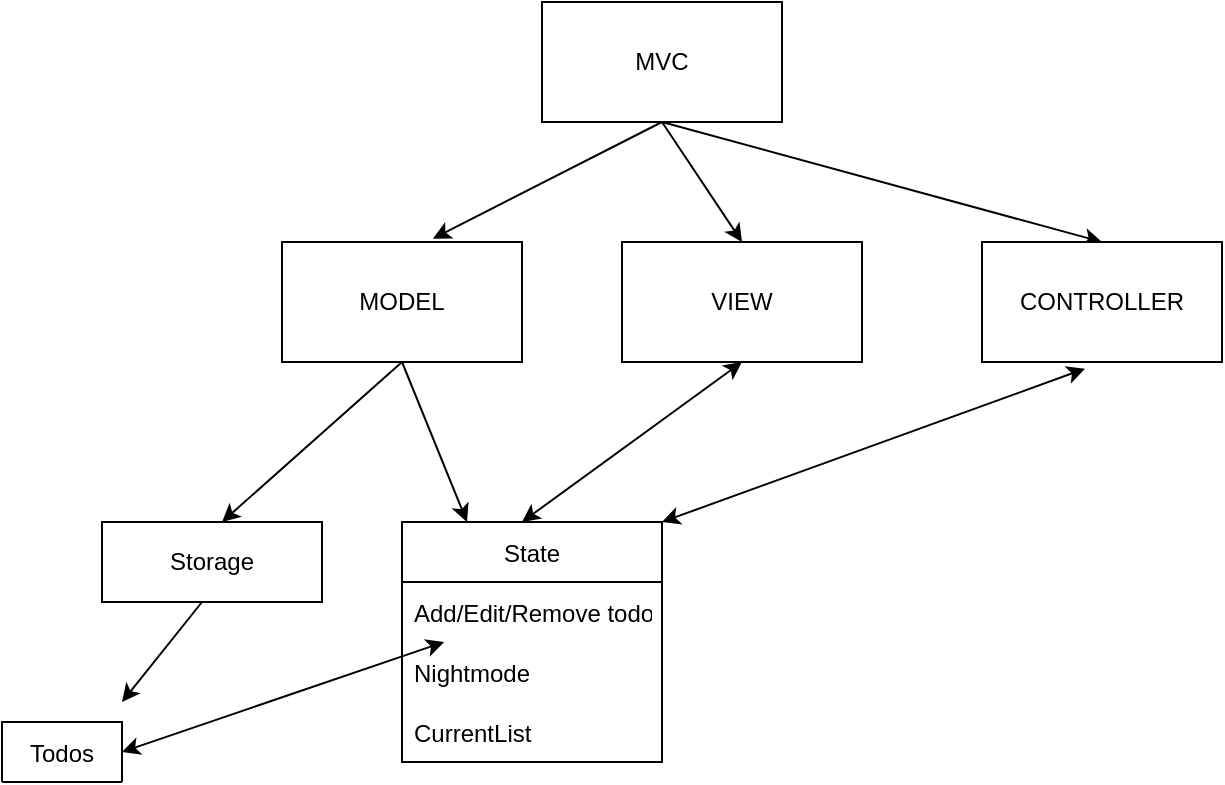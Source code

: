 <mxfile>
    <diagram id="hWKXbSVVva9UPJ8rRwla" name="Page-1">
        <mxGraphModel dx="729" dy="387" grid="1" gridSize="10" guides="1" tooltips="1" connect="1" arrows="1" fold="1" page="1" pageScale="1" pageWidth="850" pageHeight="1100" math="0" shadow="0">
            <root>
                <mxCell id="0"/>
                <mxCell id="1" parent="0"/>
                <mxCell id="35" style="edgeStyle=none;html=1;exitX=0.5;exitY=1;exitDx=0;exitDy=0;" parent="1" source="36" edge="1">
                    <mxGeometry relative="1" as="geometry">
                        <mxPoint x="170" y="280" as="targetPoint"/>
                    </mxGeometry>
                </mxCell>
                <mxCell id="36" value="MODEL&lt;br&gt;" style="whiteSpace=wrap;html=1;" parent="1" vertex="1">
                    <mxGeometry x="200" y="140" width="120" height="60" as="geometry"/>
                </mxCell>
                <mxCell id="37" value="" style="endArrow=classic;html=1;entryX=0.25;entryY=0;entryDx=0;entryDy=0;" parent="1" target="44" edge="1">
                    <mxGeometry width="50" height="50" relative="1" as="geometry">
                        <mxPoint x="260" y="200" as="sourcePoint"/>
                        <mxPoint x="300" y="270" as="targetPoint"/>
                    </mxGeometry>
                </mxCell>
                <mxCell id="38" value="Storage" style="whiteSpace=wrap;html=1;" parent="1" vertex="1">
                    <mxGeometry x="110" y="280" width="110" height="40" as="geometry"/>
                </mxCell>
                <mxCell id="39" value="Todos" style="swimlane;fontStyle=0;childLayout=stackLayout;horizontal=1;startSize=30;horizontalStack=0;resizeParent=1;resizeParentMax=0;resizeLast=0;collapsible=1;marginBottom=0;" parent="1" vertex="1" collapsed="1">
                    <mxGeometry x="60" y="380" width="60" height="30" as="geometry">
                        <mxRectangle x="60" y="380" width="130" height="120" as="alternateBounds"/>
                    </mxGeometry>
                </mxCell>
                <mxCell id="40" value="Inbox: all todos" style="text;strokeColor=none;fillColor=none;align=left;verticalAlign=middle;spacingLeft=4;spacingRight=4;overflow=hidden;points=[[0,0.5],[1,0.5]];portConstraint=eastwest;rotatable=0;" parent="39" vertex="1">
                    <mxGeometry y="30" width="60" height="30" as="geometry"/>
                </mxCell>
                <mxCell id="41" value="Today: current todos" style="text;strokeColor=none;fillColor=none;align=left;verticalAlign=middle;spacingLeft=4;spacingRight=4;overflow=hidden;points=[[0,0.5],[1,0.5]];portConstraint=eastwest;rotatable=0;" parent="39" vertex="1">
                    <mxGeometry y="60" width="60" height="30" as="geometry"/>
                </mxCell>
                <mxCell id="42" value="Done: archived todos" style="text;strokeColor=none;fillColor=none;align=left;verticalAlign=middle;spacingLeft=4;spacingRight=4;overflow=hidden;points=[[0,0.5],[1,0.5]];portConstraint=eastwest;rotatable=0;" parent="39" vertex="1">
                    <mxGeometry y="90" width="60" height="30" as="geometry"/>
                </mxCell>
                <mxCell id="43" value="" style="endArrow=classic;html=1;" parent="1" edge="1">
                    <mxGeometry width="50" height="50" relative="1" as="geometry">
                        <mxPoint x="160" y="320" as="sourcePoint"/>
                        <mxPoint x="120" y="370" as="targetPoint"/>
                    </mxGeometry>
                </mxCell>
                <mxCell id="44" value="State" style="swimlane;fontStyle=0;childLayout=stackLayout;horizontal=1;startSize=30;horizontalStack=0;resizeParent=1;resizeParentMax=0;resizeLast=0;collapsible=1;marginBottom=0;" parent="1" vertex="1">
                    <mxGeometry x="260" y="280" width="130" height="120" as="geometry"/>
                </mxCell>
                <mxCell id="45" value="Add/Edit/Remove todo" style="text;strokeColor=none;fillColor=none;align=left;verticalAlign=middle;spacingLeft=4;spacingRight=4;overflow=hidden;points=[[0,0.5],[1,0.5]];portConstraint=eastwest;rotatable=0;" parent="44" vertex="1">
                    <mxGeometry y="30" width="130" height="30" as="geometry"/>
                </mxCell>
                <mxCell id="46" value="Nightmode" style="text;strokeColor=none;fillColor=none;align=left;verticalAlign=middle;spacingLeft=4;spacingRight=4;overflow=hidden;points=[[0,0.5],[1,0.5]];portConstraint=eastwest;rotatable=0;" parent="44" vertex="1">
                    <mxGeometry y="60" width="130" height="30" as="geometry"/>
                </mxCell>
                <mxCell id="47" value="CurrentList" style="text;strokeColor=none;fillColor=none;align=left;verticalAlign=middle;spacingLeft=4;spacingRight=4;overflow=hidden;points=[[0,0.5],[1,0.5]];portConstraint=eastwest;rotatable=0;" parent="44" vertex="1">
                    <mxGeometry y="90" width="130" height="30" as="geometry"/>
                </mxCell>
                <mxCell id="48" value="" style="endArrow=classic;startArrow=classic;html=1;exitX=1;exitY=0.5;exitDx=0;exitDy=0;" parent="1" source="39" target="45" edge="1">
                    <mxGeometry width="50" height="50" relative="1" as="geometry">
                        <mxPoint x="200" y="360" as="sourcePoint"/>
                        <mxPoint x="260" y="320" as="targetPoint"/>
                    </mxGeometry>
                </mxCell>
                <mxCell id="50" style="edgeStyle=none;html=1;exitX=0.5;exitY=1;exitDx=0;exitDy=0;entryX=0.629;entryY=-0.028;entryDx=0;entryDy=0;entryPerimeter=0;" parent="1" source="49" target="36" edge="1">
                    <mxGeometry relative="1" as="geometry"/>
                </mxCell>
                <mxCell id="51" style="edgeStyle=none;html=1;exitX=0.5;exitY=1;exitDx=0;exitDy=0;entryX=0.5;entryY=0;entryDx=0;entryDy=0;" parent="1" source="49" target="52" edge="1">
                    <mxGeometry relative="1" as="geometry">
                        <mxPoint x="450" y="140" as="targetPoint"/>
                    </mxGeometry>
                </mxCell>
                <mxCell id="54" style="edgeStyle=none;html=1;exitX=0.5;exitY=1;exitDx=0;exitDy=0;entryX=0.5;entryY=0;entryDx=0;entryDy=0;" parent="1" source="49" target="53" edge="1">
                    <mxGeometry relative="1" as="geometry"/>
                </mxCell>
                <mxCell id="49" value="MVC" style="whiteSpace=wrap;html=1;" parent="1" vertex="1">
                    <mxGeometry x="330" y="20" width="120" height="60" as="geometry"/>
                </mxCell>
                <mxCell id="52" value="VIEW" style="whiteSpace=wrap;html=1;" parent="1" vertex="1">
                    <mxGeometry x="370" y="140" width="120" height="60" as="geometry"/>
                </mxCell>
                <mxCell id="53" value="CONTROLLER" style="whiteSpace=wrap;html=1;" parent="1" vertex="1">
                    <mxGeometry x="550" y="140" width="120" height="60" as="geometry"/>
                </mxCell>
                <mxCell id="58" value="" style="endArrow=classic;startArrow=classic;html=1;entryX=0.5;entryY=1;entryDx=0;entryDy=0;" parent="1" target="52" edge="1">
                    <mxGeometry width="50" height="50" relative="1" as="geometry">
                        <mxPoint x="320" y="280" as="sourcePoint"/>
                        <mxPoint x="370" y="230" as="targetPoint"/>
                    </mxGeometry>
                </mxCell>
                <mxCell id="60" value="" style="endArrow=classic;startArrow=classic;html=1;exitX=1;exitY=0;exitDx=0;exitDy=0;entryX=0.429;entryY=1.056;entryDx=0;entryDy=0;entryPerimeter=0;" parent="1" source="44" target="53" edge="1">
                    <mxGeometry width="50" height="50" relative="1" as="geometry">
                        <mxPoint x="570" y="240" as="sourcePoint"/>
                        <mxPoint x="630" y="200" as="targetPoint"/>
                    </mxGeometry>
                </mxCell>
            </root>
        </mxGraphModel>
    </diagram>
</mxfile>